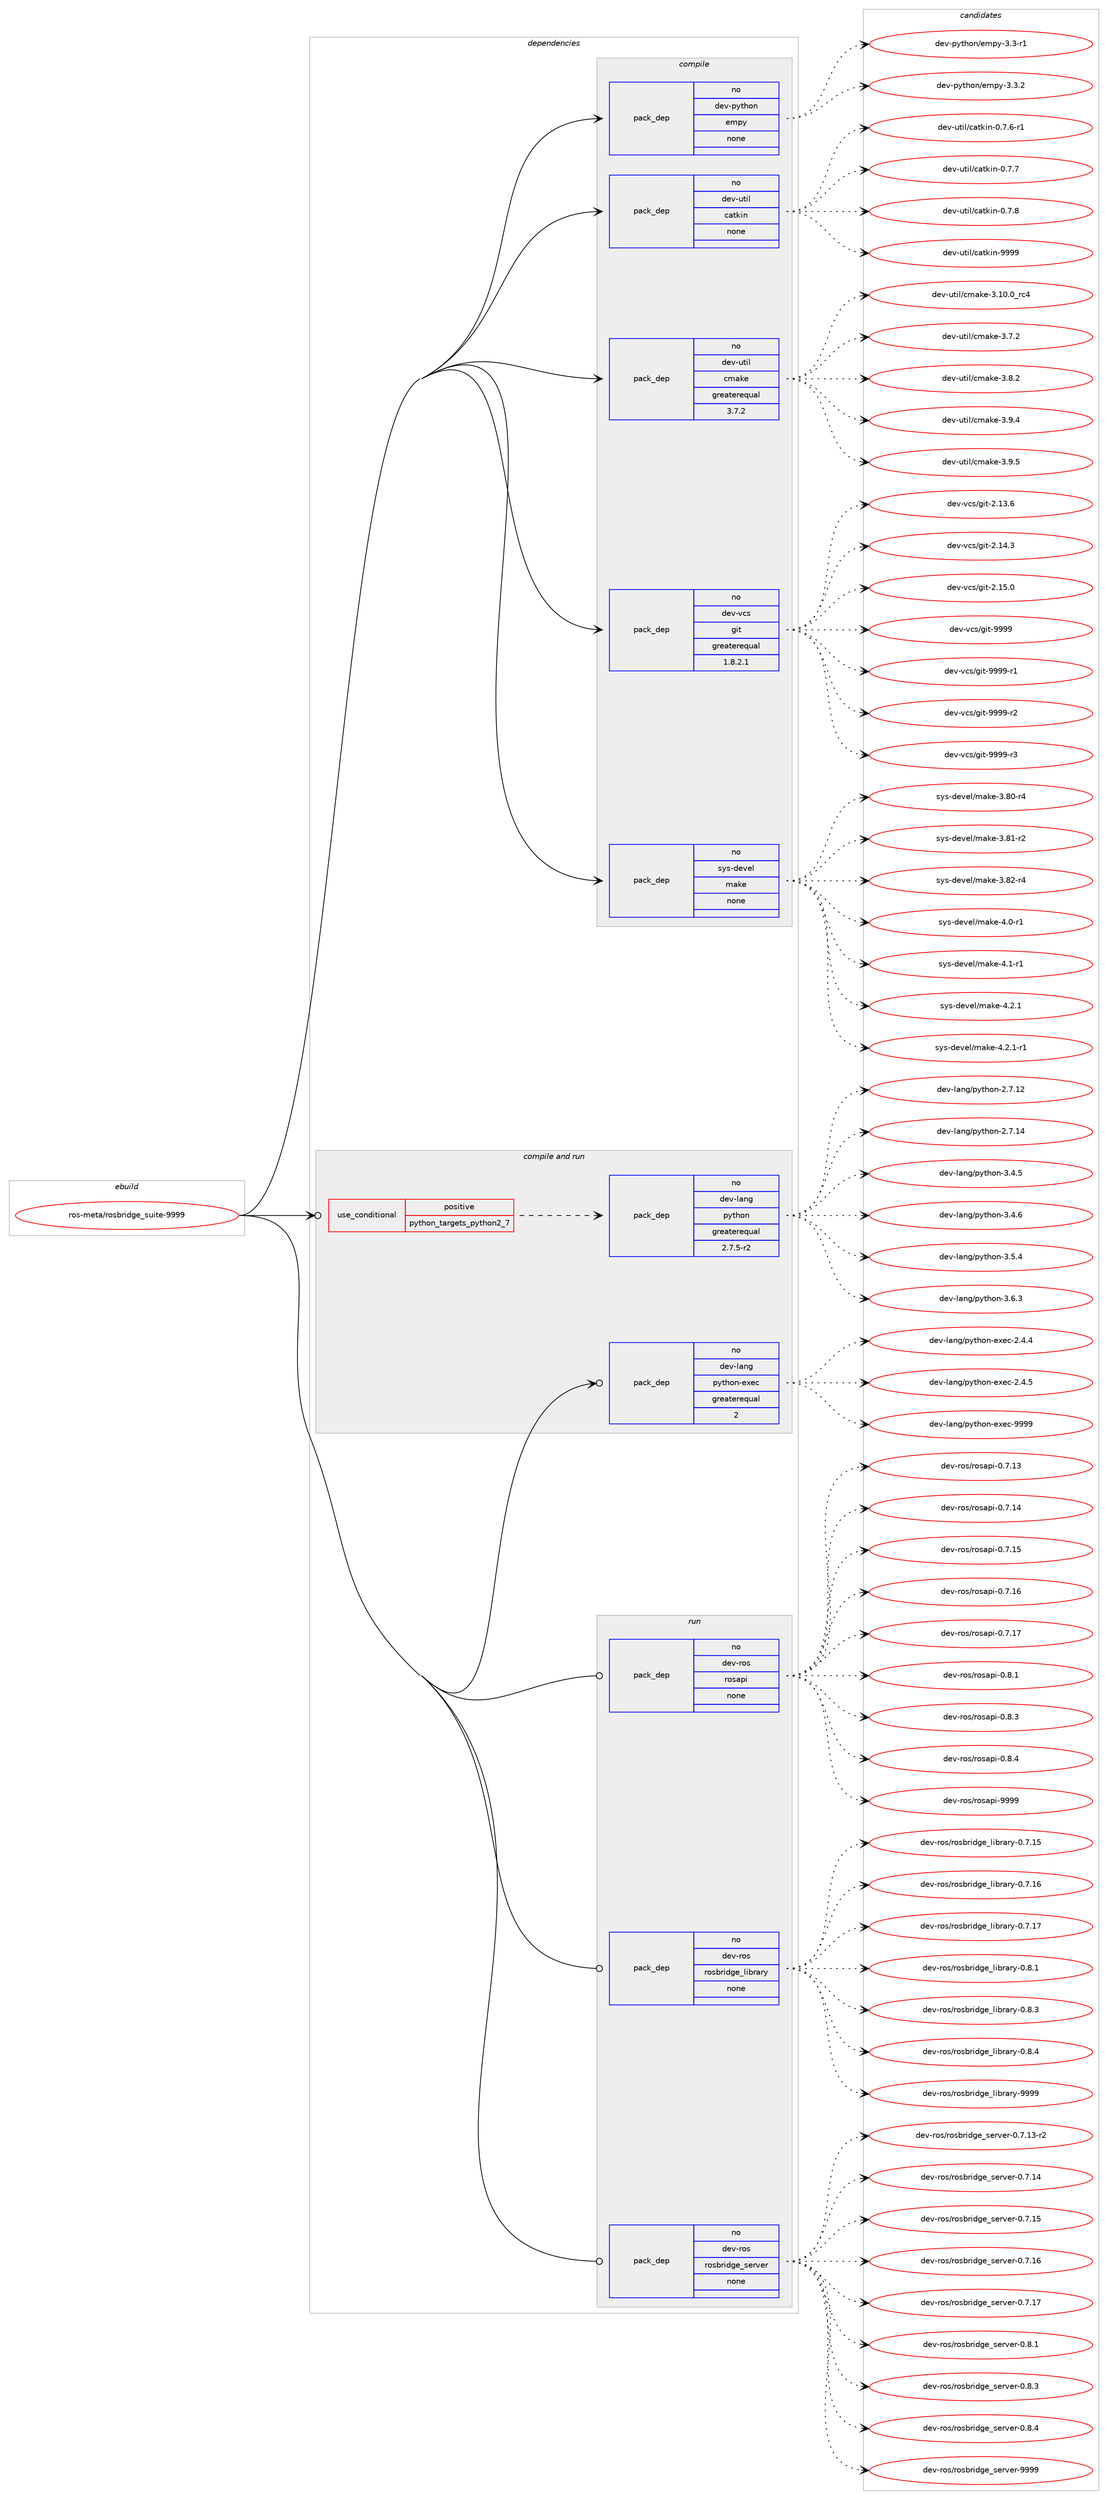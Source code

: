 digraph prolog {

# *************
# Graph options
# *************

newrank=true;
concentrate=true;
compound=true;
graph [rankdir=LR,fontname=Helvetica,fontsize=10,ranksep=1.5];#, ranksep=2.5, nodesep=0.2];
edge  [arrowhead=vee];
node  [fontname=Helvetica,fontsize=10];

# **********
# The ebuild
# **********

subgraph cluster_leftcol {
color=gray;
rank=same;
label=<<i>ebuild</i>>;
id [label="ros-meta/rosbridge_suite-9999", color=red, width=4, href="../ros-meta/rosbridge_suite-9999.svg"];
}

# ****************
# The dependencies
# ****************

subgraph cluster_midcol {
color=gray;
label=<<i>dependencies</i>>;
subgraph cluster_compile {
fillcolor="#eeeeee";
style=filled;
label=<<i>compile</i>>;
subgraph pack326154 {
dependency442873 [label=<<TABLE BORDER="0" CELLBORDER="1" CELLSPACING="0" CELLPADDING="4" WIDTH="220"><TR><TD ROWSPAN="6" CELLPADDING="30">pack_dep</TD></TR><TR><TD WIDTH="110">no</TD></TR><TR><TD>dev-python</TD></TR><TR><TD>empy</TD></TR><TR><TD>none</TD></TR><TR><TD></TD></TR></TABLE>>, shape=none, color=blue];
}
id:e -> dependency442873:w [weight=20,style="solid",arrowhead="vee"];
subgraph pack326155 {
dependency442874 [label=<<TABLE BORDER="0" CELLBORDER="1" CELLSPACING="0" CELLPADDING="4" WIDTH="220"><TR><TD ROWSPAN="6" CELLPADDING="30">pack_dep</TD></TR><TR><TD WIDTH="110">no</TD></TR><TR><TD>dev-util</TD></TR><TR><TD>catkin</TD></TR><TR><TD>none</TD></TR><TR><TD></TD></TR></TABLE>>, shape=none, color=blue];
}
id:e -> dependency442874:w [weight=20,style="solid",arrowhead="vee"];
subgraph pack326156 {
dependency442875 [label=<<TABLE BORDER="0" CELLBORDER="1" CELLSPACING="0" CELLPADDING="4" WIDTH="220"><TR><TD ROWSPAN="6" CELLPADDING="30">pack_dep</TD></TR><TR><TD WIDTH="110">no</TD></TR><TR><TD>dev-util</TD></TR><TR><TD>cmake</TD></TR><TR><TD>greaterequal</TD></TR><TR><TD>3.7.2</TD></TR></TABLE>>, shape=none, color=blue];
}
id:e -> dependency442875:w [weight=20,style="solid",arrowhead="vee"];
subgraph pack326157 {
dependency442876 [label=<<TABLE BORDER="0" CELLBORDER="1" CELLSPACING="0" CELLPADDING="4" WIDTH="220"><TR><TD ROWSPAN="6" CELLPADDING="30">pack_dep</TD></TR><TR><TD WIDTH="110">no</TD></TR><TR><TD>dev-vcs</TD></TR><TR><TD>git</TD></TR><TR><TD>greaterequal</TD></TR><TR><TD>1.8.2.1</TD></TR></TABLE>>, shape=none, color=blue];
}
id:e -> dependency442876:w [weight=20,style="solid",arrowhead="vee"];
subgraph pack326158 {
dependency442877 [label=<<TABLE BORDER="0" CELLBORDER="1" CELLSPACING="0" CELLPADDING="4" WIDTH="220"><TR><TD ROWSPAN="6" CELLPADDING="30">pack_dep</TD></TR><TR><TD WIDTH="110">no</TD></TR><TR><TD>sys-devel</TD></TR><TR><TD>make</TD></TR><TR><TD>none</TD></TR><TR><TD></TD></TR></TABLE>>, shape=none, color=blue];
}
id:e -> dependency442877:w [weight=20,style="solid",arrowhead="vee"];
}
subgraph cluster_compileandrun {
fillcolor="#eeeeee";
style=filled;
label=<<i>compile and run</i>>;
subgraph cond109070 {
dependency442878 [label=<<TABLE BORDER="0" CELLBORDER="1" CELLSPACING="0" CELLPADDING="4"><TR><TD ROWSPAN="3" CELLPADDING="10">use_conditional</TD></TR><TR><TD>positive</TD></TR><TR><TD>python_targets_python2_7</TD></TR></TABLE>>, shape=none, color=red];
subgraph pack326159 {
dependency442879 [label=<<TABLE BORDER="0" CELLBORDER="1" CELLSPACING="0" CELLPADDING="4" WIDTH="220"><TR><TD ROWSPAN="6" CELLPADDING="30">pack_dep</TD></TR><TR><TD WIDTH="110">no</TD></TR><TR><TD>dev-lang</TD></TR><TR><TD>python</TD></TR><TR><TD>greaterequal</TD></TR><TR><TD>2.7.5-r2</TD></TR></TABLE>>, shape=none, color=blue];
}
dependency442878:e -> dependency442879:w [weight=20,style="dashed",arrowhead="vee"];
}
id:e -> dependency442878:w [weight=20,style="solid",arrowhead="odotvee"];
subgraph pack326160 {
dependency442880 [label=<<TABLE BORDER="0" CELLBORDER="1" CELLSPACING="0" CELLPADDING="4" WIDTH="220"><TR><TD ROWSPAN="6" CELLPADDING="30">pack_dep</TD></TR><TR><TD WIDTH="110">no</TD></TR><TR><TD>dev-lang</TD></TR><TR><TD>python-exec</TD></TR><TR><TD>greaterequal</TD></TR><TR><TD>2</TD></TR></TABLE>>, shape=none, color=blue];
}
id:e -> dependency442880:w [weight=20,style="solid",arrowhead="odotvee"];
}
subgraph cluster_run {
fillcolor="#eeeeee";
style=filled;
label=<<i>run</i>>;
subgraph pack326161 {
dependency442881 [label=<<TABLE BORDER="0" CELLBORDER="1" CELLSPACING="0" CELLPADDING="4" WIDTH="220"><TR><TD ROWSPAN="6" CELLPADDING="30">pack_dep</TD></TR><TR><TD WIDTH="110">no</TD></TR><TR><TD>dev-ros</TD></TR><TR><TD>rosapi</TD></TR><TR><TD>none</TD></TR><TR><TD></TD></TR></TABLE>>, shape=none, color=blue];
}
id:e -> dependency442881:w [weight=20,style="solid",arrowhead="odot"];
subgraph pack326162 {
dependency442882 [label=<<TABLE BORDER="0" CELLBORDER="1" CELLSPACING="0" CELLPADDING="4" WIDTH="220"><TR><TD ROWSPAN="6" CELLPADDING="30">pack_dep</TD></TR><TR><TD WIDTH="110">no</TD></TR><TR><TD>dev-ros</TD></TR><TR><TD>rosbridge_library</TD></TR><TR><TD>none</TD></TR><TR><TD></TD></TR></TABLE>>, shape=none, color=blue];
}
id:e -> dependency442882:w [weight=20,style="solid",arrowhead="odot"];
subgraph pack326163 {
dependency442883 [label=<<TABLE BORDER="0" CELLBORDER="1" CELLSPACING="0" CELLPADDING="4" WIDTH="220"><TR><TD ROWSPAN="6" CELLPADDING="30">pack_dep</TD></TR><TR><TD WIDTH="110">no</TD></TR><TR><TD>dev-ros</TD></TR><TR><TD>rosbridge_server</TD></TR><TR><TD>none</TD></TR><TR><TD></TD></TR></TABLE>>, shape=none, color=blue];
}
id:e -> dependency442883:w [weight=20,style="solid",arrowhead="odot"];
}
}

# **************
# The candidates
# **************

subgraph cluster_choices {
rank=same;
color=gray;
label=<<i>candidates</i>>;

subgraph choice326154 {
color=black;
nodesep=1;
choice1001011184511212111610411111047101109112121455146514511449 [label="dev-python/empy-3.3-r1", color=red, width=4,href="../dev-python/empy-3.3-r1.svg"];
choice1001011184511212111610411111047101109112121455146514650 [label="dev-python/empy-3.3.2", color=red, width=4,href="../dev-python/empy-3.3.2.svg"];
dependency442873:e -> choice1001011184511212111610411111047101109112121455146514511449:w [style=dotted,weight="100"];
dependency442873:e -> choice1001011184511212111610411111047101109112121455146514650:w [style=dotted,weight="100"];
}
subgraph choice326155 {
color=black;
nodesep=1;
choice100101118451171161051084799971161071051104548465546544511449 [label="dev-util/catkin-0.7.6-r1", color=red, width=4,href="../dev-util/catkin-0.7.6-r1.svg"];
choice10010111845117116105108479997116107105110454846554655 [label="dev-util/catkin-0.7.7", color=red, width=4,href="../dev-util/catkin-0.7.7.svg"];
choice10010111845117116105108479997116107105110454846554656 [label="dev-util/catkin-0.7.8", color=red, width=4,href="../dev-util/catkin-0.7.8.svg"];
choice100101118451171161051084799971161071051104557575757 [label="dev-util/catkin-9999", color=red, width=4,href="../dev-util/catkin-9999.svg"];
dependency442874:e -> choice100101118451171161051084799971161071051104548465546544511449:w [style=dotted,weight="100"];
dependency442874:e -> choice10010111845117116105108479997116107105110454846554655:w [style=dotted,weight="100"];
dependency442874:e -> choice10010111845117116105108479997116107105110454846554656:w [style=dotted,weight="100"];
dependency442874:e -> choice100101118451171161051084799971161071051104557575757:w [style=dotted,weight="100"];
}
subgraph choice326156 {
color=black;
nodesep=1;
choice1001011184511711610510847991099710710145514649484648951149952 [label="dev-util/cmake-3.10.0_rc4", color=red, width=4,href="../dev-util/cmake-3.10.0_rc4.svg"];
choice10010111845117116105108479910997107101455146554650 [label="dev-util/cmake-3.7.2", color=red, width=4,href="../dev-util/cmake-3.7.2.svg"];
choice10010111845117116105108479910997107101455146564650 [label="dev-util/cmake-3.8.2", color=red, width=4,href="../dev-util/cmake-3.8.2.svg"];
choice10010111845117116105108479910997107101455146574652 [label="dev-util/cmake-3.9.4", color=red, width=4,href="../dev-util/cmake-3.9.4.svg"];
choice10010111845117116105108479910997107101455146574653 [label="dev-util/cmake-3.9.5", color=red, width=4,href="../dev-util/cmake-3.9.5.svg"];
dependency442875:e -> choice1001011184511711610510847991099710710145514649484648951149952:w [style=dotted,weight="100"];
dependency442875:e -> choice10010111845117116105108479910997107101455146554650:w [style=dotted,weight="100"];
dependency442875:e -> choice10010111845117116105108479910997107101455146564650:w [style=dotted,weight="100"];
dependency442875:e -> choice10010111845117116105108479910997107101455146574652:w [style=dotted,weight="100"];
dependency442875:e -> choice10010111845117116105108479910997107101455146574653:w [style=dotted,weight="100"];
}
subgraph choice326157 {
color=black;
nodesep=1;
choice10010111845118991154710310511645504649514654 [label="dev-vcs/git-2.13.6", color=red, width=4,href="../dev-vcs/git-2.13.6.svg"];
choice10010111845118991154710310511645504649524651 [label="dev-vcs/git-2.14.3", color=red, width=4,href="../dev-vcs/git-2.14.3.svg"];
choice10010111845118991154710310511645504649534648 [label="dev-vcs/git-2.15.0", color=red, width=4,href="../dev-vcs/git-2.15.0.svg"];
choice1001011184511899115471031051164557575757 [label="dev-vcs/git-9999", color=red, width=4,href="../dev-vcs/git-9999.svg"];
choice10010111845118991154710310511645575757574511449 [label="dev-vcs/git-9999-r1", color=red, width=4,href="../dev-vcs/git-9999-r1.svg"];
choice10010111845118991154710310511645575757574511450 [label="dev-vcs/git-9999-r2", color=red, width=4,href="../dev-vcs/git-9999-r2.svg"];
choice10010111845118991154710310511645575757574511451 [label="dev-vcs/git-9999-r3", color=red, width=4,href="../dev-vcs/git-9999-r3.svg"];
dependency442876:e -> choice10010111845118991154710310511645504649514654:w [style=dotted,weight="100"];
dependency442876:e -> choice10010111845118991154710310511645504649524651:w [style=dotted,weight="100"];
dependency442876:e -> choice10010111845118991154710310511645504649534648:w [style=dotted,weight="100"];
dependency442876:e -> choice1001011184511899115471031051164557575757:w [style=dotted,weight="100"];
dependency442876:e -> choice10010111845118991154710310511645575757574511449:w [style=dotted,weight="100"];
dependency442876:e -> choice10010111845118991154710310511645575757574511450:w [style=dotted,weight="100"];
dependency442876:e -> choice10010111845118991154710310511645575757574511451:w [style=dotted,weight="100"];
}
subgraph choice326158 {
color=black;
nodesep=1;
choice11512111545100101118101108471099710710145514656484511452 [label="sys-devel/make-3.80-r4", color=red, width=4,href="../sys-devel/make-3.80-r4.svg"];
choice11512111545100101118101108471099710710145514656494511450 [label="sys-devel/make-3.81-r2", color=red, width=4,href="../sys-devel/make-3.81-r2.svg"];
choice11512111545100101118101108471099710710145514656504511452 [label="sys-devel/make-3.82-r4", color=red, width=4,href="../sys-devel/make-3.82-r4.svg"];
choice115121115451001011181011084710997107101455246484511449 [label="sys-devel/make-4.0-r1", color=red, width=4,href="../sys-devel/make-4.0-r1.svg"];
choice115121115451001011181011084710997107101455246494511449 [label="sys-devel/make-4.1-r1", color=red, width=4,href="../sys-devel/make-4.1-r1.svg"];
choice115121115451001011181011084710997107101455246504649 [label="sys-devel/make-4.2.1", color=red, width=4,href="../sys-devel/make-4.2.1.svg"];
choice1151211154510010111810110847109971071014552465046494511449 [label="sys-devel/make-4.2.1-r1", color=red, width=4,href="../sys-devel/make-4.2.1-r1.svg"];
dependency442877:e -> choice11512111545100101118101108471099710710145514656484511452:w [style=dotted,weight="100"];
dependency442877:e -> choice11512111545100101118101108471099710710145514656494511450:w [style=dotted,weight="100"];
dependency442877:e -> choice11512111545100101118101108471099710710145514656504511452:w [style=dotted,weight="100"];
dependency442877:e -> choice115121115451001011181011084710997107101455246484511449:w [style=dotted,weight="100"];
dependency442877:e -> choice115121115451001011181011084710997107101455246494511449:w [style=dotted,weight="100"];
dependency442877:e -> choice115121115451001011181011084710997107101455246504649:w [style=dotted,weight="100"];
dependency442877:e -> choice1151211154510010111810110847109971071014552465046494511449:w [style=dotted,weight="100"];
}
subgraph choice326159 {
color=black;
nodesep=1;
choice10010111845108971101034711212111610411111045504655464950 [label="dev-lang/python-2.7.12", color=red, width=4,href="../dev-lang/python-2.7.12.svg"];
choice10010111845108971101034711212111610411111045504655464952 [label="dev-lang/python-2.7.14", color=red, width=4,href="../dev-lang/python-2.7.14.svg"];
choice100101118451089711010347112121116104111110455146524653 [label="dev-lang/python-3.4.5", color=red, width=4,href="../dev-lang/python-3.4.5.svg"];
choice100101118451089711010347112121116104111110455146524654 [label="dev-lang/python-3.4.6", color=red, width=4,href="../dev-lang/python-3.4.6.svg"];
choice100101118451089711010347112121116104111110455146534652 [label="dev-lang/python-3.5.4", color=red, width=4,href="../dev-lang/python-3.5.4.svg"];
choice100101118451089711010347112121116104111110455146544651 [label="dev-lang/python-3.6.3", color=red, width=4,href="../dev-lang/python-3.6.3.svg"];
dependency442879:e -> choice10010111845108971101034711212111610411111045504655464950:w [style=dotted,weight="100"];
dependency442879:e -> choice10010111845108971101034711212111610411111045504655464952:w [style=dotted,weight="100"];
dependency442879:e -> choice100101118451089711010347112121116104111110455146524653:w [style=dotted,weight="100"];
dependency442879:e -> choice100101118451089711010347112121116104111110455146524654:w [style=dotted,weight="100"];
dependency442879:e -> choice100101118451089711010347112121116104111110455146534652:w [style=dotted,weight="100"];
dependency442879:e -> choice100101118451089711010347112121116104111110455146544651:w [style=dotted,weight="100"];
}
subgraph choice326160 {
color=black;
nodesep=1;
choice1001011184510897110103471121211161041111104510112010199455046524652 [label="dev-lang/python-exec-2.4.4", color=red, width=4,href="../dev-lang/python-exec-2.4.4.svg"];
choice1001011184510897110103471121211161041111104510112010199455046524653 [label="dev-lang/python-exec-2.4.5", color=red, width=4,href="../dev-lang/python-exec-2.4.5.svg"];
choice10010111845108971101034711212111610411111045101120101994557575757 [label="dev-lang/python-exec-9999", color=red, width=4,href="../dev-lang/python-exec-9999.svg"];
dependency442880:e -> choice1001011184510897110103471121211161041111104510112010199455046524652:w [style=dotted,weight="100"];
dependency442880:e -> choice1001011184510897110103471121211161041111104510112010199455046524653:w [style=dotted,weight="100"];
dependency442880:e -> choice10010111845108971101034711212111610411111045101120101994557575757:w [style=dotted,weight="100"];
}
subgraph choice326161 {
color=black;
nodesep=1;
choice10010111845114111115471141111159711210545484655464951 [label="dev-ros/rosapi-0.7.13", color=red, width=4,href="../dev-ros/rosapi-0.7.13.svg"];
choice10010111845114111115471141111159711210545484655464952 [label="dev-ros/rosapi-0.7.14", color=red, width=4,href="../dev-ros/rosapi-0.7.14.svg"];
choice10010111845114111115471141111159711210545484655464953 [label="dev-ros/rosapi-0.7.15", color=red, width=4,href="../dev-ros/rosapi-0.7.15.svg"];
choice10010111845114111115471141111159711210545484655464954 [label="dev-ros/rosapi-0.7.16", color=red, width=4,href="../dev-ros/rosapi-0.7.16.svg"];
choice10010111845114111115471141111159711210545484655464955 [label="dev-ros/rosapi-0.7.17", color=red, width=4,href="../dev-ros/rosapi-0.7.17.svg"];
choice100101118451141111154711411111597112105454846564649 [label="dev-ros/rosapi-0.8.1", color=red, width=4,href="../dev-ros/rosapi-0.8.1.svg"];
choice100101118451141111154711411111597112105454846564651 [label="dev-ros/rosapi-0.8.3", color=red, width=4,href="../dev-ros/rosapi-0.8.3.svg"];
choice100101118451141111154711411111597112105454846564652 [label="dev-ros/rosapi-0.8.4", color=red, width=4,href="../dev-ros/rosapi-0.8.4.svg"];
choice1001011184511411111547114111115971121054557575757 [label="dev-ros/rosapi-9999", color=red, width=4,href="../dev-ros/rosapi-9999.svg"];
dependency442881:e -> choice10010111845114111115471141111159711210545484655464951:w [style=dotted,weight="100"];
dependency442881:e -> choice10010111845114111115471141111159711210545484655464952:w [style=dotted,weight="100"];
dependency442881:e -> choice10010111845114111115471141111159711210545484655464953:w [style=dotted,weight="100"];
dependency442881:e -> choice10010111845114111115471141111159711210545484655464954:w [style=dotted,weight="100"];
dependency442881:e -> choice10010111845114111115471141111159711210545484655464955:w [style=dotted,weight="100"];
dependency442881:e -> choice100101118451141111154711411111597112105454846564649:w [style=dotted,weight="100"];
dependency442881:e -> choice100101118451141111154711411111597112105454846564651:w [style=dotted,weight="100"];
dependency442881:e -> choice100101118451141111154711411111597112105454846564652:w [style=dotted,weight="100"];
dependency442881:e -> choice1001011184511411111547114111115971121054557575757:w [style=dotted,weight="100"];
}
subgraph choice326162 {
color=black;
nodesep=1;
choice10010111845114111115471141111159811410510010310195108105981149711412145484655464953 [label="dev-ros/rosbridge_library-0.7.15", color=red, width=4,href="../dev-ros/rosbridge_library-0.7.15.svg"];
choice10010111845114111115471141111159811410510010310195108105981149711412145484655464954 [label="dev-ros/rosbridge_library-0.7.16", color=red, width=4,href="../dev-ros/rosbridge_library-0.7.16.svg"];
choice10010111845114111115471141111159811410510010310195108105981149711412145484655464955 [label="dev-ros/rosbridge_library-0.7.17", color=red, width=4,href="../dev-ros/rosbridge_library-0.7.17.svg"];
choice100101118451141111154711411111598114105100103101951081059811497114121454846564649 [label="dev-ros/rosbridge_library-0.8.1", color=red, width=4,href="../dev-ros/rosbridge_library-0.8.1.svg"];
choice100101118451141111154711411111598114105100103101951081059811497114121454846564651 [label="dev-ros/rosbridge_library-0.8.3", color=red, width=4,href="../dev-ros/rosbridge_library-0.8.3.svg"];
choice100101118451141111154711411111598114105100103101951081059811497114121454846564652 [label="dev-ros/rosbridge_library-0.8.4", color=red, width=4,href="../dev-ros/rosbridge_library-0.8.4.svg"];
choice1001011184511411111547114111115981141051001031019510810598114971141214557575757 [label="dev-ros/rosbridge_library-9999", color=red, width=4,href="../dev-ros/rosbridge_library-9999.svg"];
dependency442882:e -> choice10010111845114111115471141111159811410510010310195108105981149711412145484655464953:w [style=dotted,weight="100"];
dependency442882:e -> choice10010111845114111115471141111159811410510010310195108105981149711412145484655464954:w [style=dotted,weight="100"];
dependency442882:e -> choice10010111845114111115471141111159811410510010310195108105981149711412145484655464955:w [style=dotted,weight="100"];
dependency442882:e -> choice100101118451141111154711411111598114105100103101951081059811497114121454846564649:w [style=dotted,weight="100"];
dependency442882:e -> choice100101118451141111154711411111598114105100103101951081059811497114121454846564651:w [style=dotted,weight="100"];
dependency442882:e -> choice100101118451141111154711411111598114105100103101951081059811497114121454846564652:w [style=dotted,weight="100"];
dependency442882:e -> choice1001011184511411111547114111115981141051001031019510810598114971141214557575757:w [style=dotted,weight="100"];
}
subgraph choice326163 {
color=black;
nodesep=1;
choice10010111845114111115471141111159811410510010310195115101114118101114454846554649514511450 [label="dev-ros/rosbridge_server-0.7.13-r2", color=red, width=4,href="../dev-ros/rosbridge_server-0.7.13-r2.svg"];
choice1001011184511411111547114111115981141051001031019511510111411810111445484655464952 [label="dev-ros/rosbridge_server-0.7.14", color=red, width=4,href="../dev-ros/rosbridge_server-0.7.14.svg"];
choice1001011184511411111547114111115981141051001031019511510111411810111445484655464953 [label="dev-ros/rosbridge_server-0.7.15", color=red, width=4,href="../dev-ros/rosbridge_server-0.7.15.svg"];
choice1001011184511411111547114111115981141051001031019511510111411810111445484655464954 [label="dev-ros/rosbridge_server-0.7.16", color=red, width=4,href="../dev-ros/rosbridge_server-0.7.16.svg"];
choice1001011184511411111547114111115981141051001031019511510111411810111445484655464955 [label="dev-ros/rosbridge_server-0.7.17", color=red, width=4,href="../dev-ros/rosbridge_server-0.7.17.svg"];
choice10010111845114111115471141111159811410510010310195115101114118101114454846564649 [label="dev-ros/rosbridge_server-0.8.1", color=red, width=4,href="../dev-ros/rosbridge_server-0.8.1.svg"];
choice10010111845114111115471141111159811410510010310195115101114118101114454846564651 [label="dev-ros/rosbridge_server-0.8.3", color=red, width=4,href="../dev-ros/rosbridge_server-0.8.3.svg"];
choice10010111845114111115471141111159811410510010310195115101114118101114454846564652 [label="dev-ros/rosbridge_server-0.8.4", color=red, width=4,href="../dev-ros/rosbridge_server-0.8.4.svg"];
choice100101118451141111154711411111598114105100103101951151011141181011144557575757 [label="dev-ros/rosbridge_server-9999", color=red, width=4,href="../dev-ros/rosbridge_server-9999.svg"];
dependency442883:e -> choice10010111845114111115471141111159811410510010310195115101114118101114454846554649514511450:w [style=dotted,weight="100"];
dependency442883:e -> choice1001011184511411111547114111115981141051001031019511510111411810111445484655464952:w [style=dotted,weight="100"];
dependency442883:e -> choice1001011184511411111547114111115981141051001031019511510111411810111445484655464953:w [style=dotted,weight="100"];
dependency442883:e -> choice1001011184511411111547114111115981141051001031019511510111411810111445484655464954:w [style=dotted,weight="100"];
dependency442883:e -> choice1001011184511411111547114111115981141051001031019511510111411810111445484655464955:w [style=dotted,weight="100"];
dependency442883:e -> choice10010111845114111115471141111159811410510010310195115101114118101114454846564649:w [style=dotted,weight="100"];
dependency442883:e -> choice10010111845114111115471141111159811410510010310195115101114118101114454846564651:w [style=dotted,weight="100"];
dependency442883:e -> choice10010111845114111115471141111159811410510010310195115101114118101114454846564652:w [style=dotted,weight="100"];
dependency442883:e -> choice100101118451141111154711411111598114105100103101951151011141181011144557575757:w [style=dotted,weight="100"];
}
}

}

